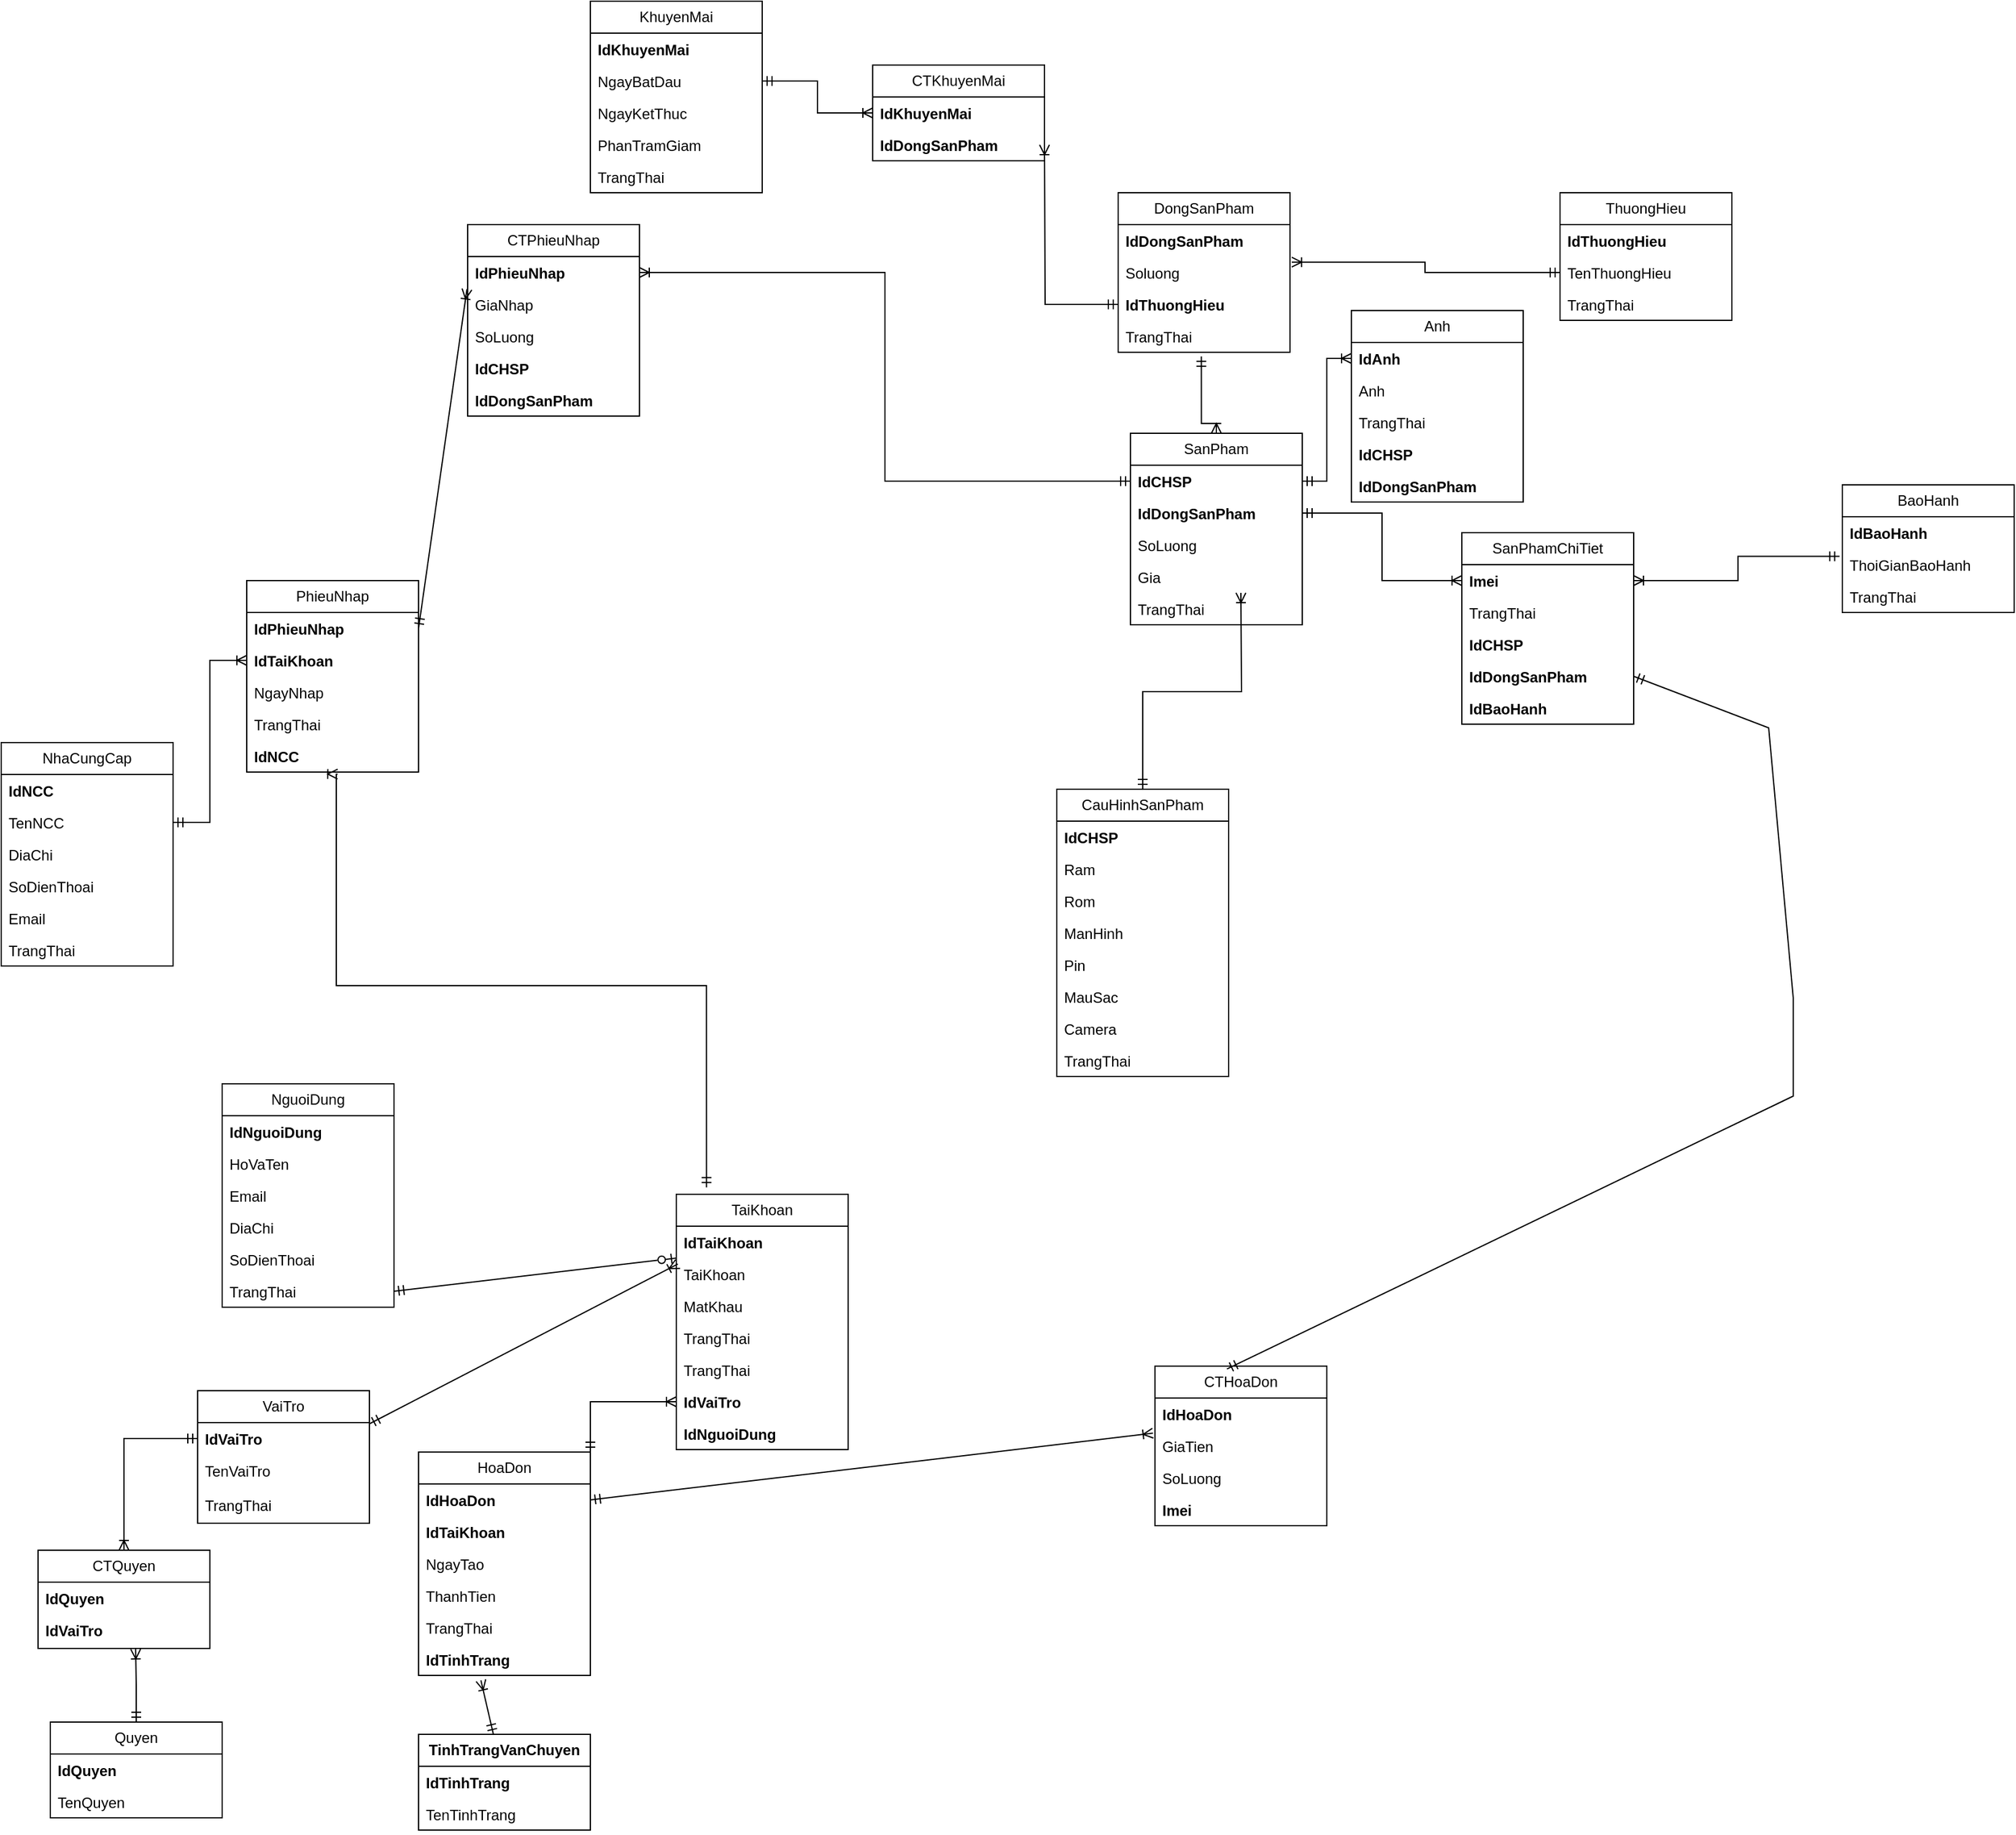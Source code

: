 <mxfile version="26.2.9">
  <diagram name="Trang-1" id="ev6L7dhJCI6zJjcUAdMP">
    <mxGraphModel dx="1871" dy="1731" grid="1" gridSize="10" guides="1" tooltips="1" connect="1" arrows="1" fold="1" page="1" pageScale="1" pageWidth="827" pageHeight="1169" math="0" shadow="0">
      <root>
        <mxCell id="0" />
        <mxCell id="1" parent="0" />
        <mxCell id="3cj486jEz-DAqz2aG2Fp-1" value="TaiKhoan" style="swimlane;fontStyle=0;childLayout=stackLayout;horizontal=1;startSize=26;fillColor=none;horizontalStack=0;resizeParent=1;resizeParentMax=0;resizeLast=0;collapsible=1;marginBottom=0;whiteSpace=wrap;html=1;" parent="1" vertex="1">
          <mxGeometry x="260" y="390" width="140" height="208" as="geometry" />
        </mxCell>
        <mxCell id="3cj486jEz-DAqz2aG2Fp-2" value="IdTaiKhoan" style="text;strokeColor=none;fillColor=none;align=left;verticalAlign=top;spacingLeft=4;spacingRight=4;overflow=hidden;rotatable=0;points=[[0,0.5],[1,0.5]];portConstraint=eastwest;whiteSpace=wrap;html=1;fontStyle=1" parent="3cj486jEz-DAqz2aG2Fp-1" vertex="1">
          <mxGeometry y="26" width="140" height="26" as="geometry" />
        </mxCell>
        <mxCell id="3cj486jEz-DAqz2aG2Fp-3" value="TaiKhoan" style="text;strokeColor=none;fillColor=none;align=left;verticalAlign=top;spacingLeft=4;spacingRight=4;overflow=hidden;rotatable=0;points=[[0,0.5],[1,0.5]];portConstraint=eastwest;whiteSpace=wrap;html=1;" parent="3cj486jEz-DAqz2aG2Fp-1" vertex="1">
          <mxGeometry y="52" width="140" height="26" as="geometry" />
        </mxCell>
        <mxCell id="3cj486jEz-DAqz2aG2Fp-4" value="MatKhau" style="text;strokeColor=none;fillColor=none;align=left;verticalAlign=top;spacingLeft=4;spacingRight=4;overflow=hidden;rotatable=0;points=[[0,0.5],[1,0.5]];portConstraint=eastwest;whiteSpace=wrap;html=1;" parent="3cj486jEz-DAqz2aG2Fp-1" vertex="1">
          <mxGeometry y="78" width="140" height="26" as="geometry" />
        </mxCell>
        <mxCell id="TPOem5i9lqnUxEBlaT6O-18" value="TrangThai" style="text;strokeColor=none;fillColor=none;align=left;verticalAlign=top;spacingLeft=4;spacingRight=4;overflow=hidden;rotatable=0;points=[[0,0.5],[1,0.5]];portConstraint=eastwest;whiteSpace=wrap;html=1;" parent="3cj486jEz-DAqz2aG2Fp-1" vertex="1">
          <mxGeometry y="104" width="140" height="26" as="geometry" />
        </mxCell>
        <mxCell id="H-VtSwU8jcq9I4WuySPO-3" value="TrangThai" style="text;strokeColor=none;fillColor=none;align=left;verticalAlign=top;spacingLeft=4;spacingRight=4;overflow=hidden;rotatable=0;points=[[0,0.5],[1,0.5]];portConstraint=eastwest;whiteSpace=wrap;html=1;" parent="3cj486jEz-DAqz2aG2Fp-1" vertex="1">
          <mxGeometry y="130" width="140" height="26" as="geometry" />
        </mxCell>
        <mxCell id="3cj486jEz-DAqz2aG2Fp-5" value="&lt;b&gt;IdVaiTro&lt;/b&gt;" style="text;strokeColor=none;fillColor=none;align=left;verticalAlign=top;spacingLeft=4;spacingRight=4;overflow=hidden;rotatable=0;points=[[0,0.5],[1,0.5]];portConstraint=eastwest;whiteSpace=wrap;html=1;" parent="3cj486jEz-DAqz2aG2Fp-1" vertex="1">
          <mxGeometry y="156" width="140" height="26" as="geometry" />
        </mxCell>
        <mxCell id="H-VtSwU8jcq9I4WuySPO-4" value="&lt;b&gt;IdNguoiDung&lt;/b&gt;" style="text;strokeColor=none;fillColor=none;align=left;verticalAlign=top;spacingLeft=4;spacingRight=4;overflow=hidden;rotatable=0;points=[[0,0.5],[1,0.5]];portConstraint=eastwest;whiteSpace=wrap;html=1;" parent="3cj486jEz-DAqz2aG2Fp-1" vertex="1">
          <mxGeometry y="182" width="140" height="26" as="geometry" />
        </mxCell>
        <mxCell id="3cj486jEz-DAqz2aG2Fp-6" style="rounded=0;orthogonalLoop=1;jettySize=auto;html=1;endArrow=ERzeroToOne;startFill=0;startArrow=ERmandOne;endFill=0;exitX=1;exitY=0.5;exitDx=0;exitDy=0;entryX=0;entryY=0.25;entryDx=0;entryDy=0;" parent="1" source="3cj486jEz-DAqz2aG2Fp-61" target="3cj486jEz-DAqz2aG2Fp-1" edge="1">
          <mxGeometry relative="1" as="geometry">
            <mxPoint x="110" y="309" as="sourcePoint" />
            <mxPoint x="240" y="223" as="targetPoint" />
          </mxGeometry>
        </mxCell>
        <mxCell id="3cj486jEz-DAqz2aG2Fp-7" style="rounded=0;orthogonalLoop=1;jettySize=auto;html=1;exitX=1;exitY=0.5;exitDx=0;exitDy=0;endArrow=ERoneToMany;endFill=0;startArrow=ERmandOne;startFill=0;entryX=-0.012;entryY=0.103;entryDx=0;entryDy=0;entryPerimeter=0;" parent="1" source="3cj486jEz-DAqz2aG2Fp-26" edge="1">
          <mxGeometry relative="1" as="geometry">
            <mxPoint x="410" y="504" as="sourcePoint" />
            <mxPoint x="648.32" y="584.678" as="targetPoint" />
          </mxGeometry>
        </mxCell>
        <mxCell id="3cj486jEz-DAqz2aG2Fp-8" value="CauHinhSanPham" style="swimlane;fontStyle=0;childLayout=stackLayout;horizontal=1;startSize=26;fillColor=none;horizontalStack=0;resizeParent=1;resizeParentMax=0;resizeLast=0;collapsible=1;marginBottom=0;whiteSpace=wrap;html=1;" parent="1" vertex="1">
          <mxGeometry x="570" y="60" width="140" height="234" as="geometry" />
        </mxCell>
        <mxCell id="3cj486jEz-DAqz2aG2Fp-9" value="IdCHSP" style="text;strokeColor=none;fillColor=none;align=left;verticalAlign=top;spacingLeft=4;spacingRight=4;overflow=hidden;rotatable=0;points=[[0,0.5],[1,0.5]];portConstraint=eastwest;whiteSpace=wrap;html=1;fontStyle=1" parent="3cj486jEz-DAqz2aG2Fp-8" vertex="1">
          <mxGeometry y="26" width="140" height="26" as="geometry" />
        </mxCell>
        <mxCell id="3cj486jEz-DAqz2aG2Fp-11" value="Ram" style="text;strokeColor=none;fillColor=none;align=left;verticalAlign=top;spacingLeft=4;spacingRight=4;overflow=hidden;rotatable=0;points=[[0,0.5],[1,0.5]];portConstraint=eastwest;whiteSpace=wrap;html=1;fontStyle=0" parent="3cj486jEz-DAqz2aG2Fp-8" vertex="1">
          <mxGeometry y="52" width="140" height="26" as="geometry" />
        </mxCell>
        <mxCell id="3cj486jEz-DAqz2aG2Fp-12" value="Rom" style="text;strokeColor=none;fillColor=none;align=left;verticalAlign=top;spacingLeft=4;spacingRight=4;overflow=hidden;rotatable=0;points=[[0,0.5],[1,0.5]];portConstraint=eastwest;whiteSpace=wrap;html=1;fontStyle=0" parent="3cj486jEz-DAqz2aG2Fp-8" vertex="1">
          <mxGeometry y="78" width="140" height="26" as="geometry" />
        </mxCell>
        <mxCell id="3cj486jEz-DAqz2aG2Fp-13" value="ManHinh" style="text;strokeColor=none;fillColor=none;align=left;verticalAlign=top;spacingLeft=4;spacingRight=4;overflow=hidden;rotatable=0;points=[[0,0.5],[1,0.5]];portConstraint=eastwest;whiteSpace=wrap;html=1;fontStyle=0" parent="3cj486jEz-DAqz2aG2Fp-8" vertex="1">
          <mxGeometry y="104" width="140" height="26" as="geometry" />
        </mxCell>
        <mxCell id="3cj486jEz-DAqz2aG2Fp-14" value="Pin" style="text;strokeColor=none;fillColor=none;align=left;verticalAlign=top;spacingLeft=4;spacingRight=4;overflow=hidden;rotatable=0;points=[[0,0.5],[1,0.5]];portConstraint=eastwest;whiteSpace=wrap;html=1;fontStyle=0" parent="3cj486jEz-DAqz2aG2Fp-8" vertex="1">
          <mxGeometry y="130" width="140" height="26" as="geometry" />
        </mxCell>
        <mxCell id="TPOem5i9lqnUxEBlaT6O-29" value="MauSac" style="text;strokeColor=none;fillColor=none;align=left;verticalAlign=top;spacingLeft=4;spacingRight=4;overflow=hidden;rotatable=0;points=[[0,0.5],[1,0.5]];portConstraint=eastwest;whiteSpace=wrap;html=1;fontStyle=0" parent="3cj486jEz-DAqz2aG2Fp-8" vertex="1">
          <mxGeometry y="156" width="140" height="26" as="geometry" />
        </mxCell>
        <mxCell id="3cj486jEz-DAqz2aG2Fp-15" value="Camera" style="text;strokeColor=none;fillColor=none;align=left;verticalAlign=top;spacingLeft=4;spacingRight=4;overflow=hidden;rotatable=0;points=[[0,0.5],[1,0.5]];portConstraint=eastwest;whiteSpace=wrap;html=1;fontStyle=0" parent="3cj486jEz-DAqz2aG2Fp-8" vertex="1">
          <mxGeometry y="182" width="140" height="26" as="geometry" />
        </mxCell>
        <mxCell id="TPOem5i9lqnUxEBlaT6O-1" value="TrangThai" style="text;strokeColor=none;fillColor=none;align=left;verticalAlign=top;spacingLeft=4;spacingRight=4;overflow=hidden;rotatable=0;points=[[0,0.5],[1,0.5]];portConstraint=eastwest;whiteSpace=wrap;html=1;fontStyle=0" parent="3cj486jEz-DAqz2aG2Fp-8" vertex="1">
          <mxGeometry y="208" width="140" height="26" as="geometry" />
        </mxCell>
        <mxCell id="3cj486jEz-DAqz2aG2Fp-23" style="rounded=0;orthogonalLoop=1;jettySize=auto;html=1;entryX=0.419;entryY=0.018;entryDx=0;entryDy=0;endArrow=ERmandOne;endFill=0;startArrow=ERmandOne;startFill=0;entryPerimeter=0;exitX=1;exitY=0.5;exitDx=0;exitDy=0;" parent="1" source="TPOem5i9lqnUxEBlaT6O-60" target="3cj486jEz-DAqz2aG2Fp-31" edge="1">
          <mxGeometry relative="1" as="geometry">
            <mxPoint x="709" y="270" as="sourcePoint" />
            <mxPoint x="516.58" y="478.78" as="targetPoint" />
            <Array as="points">
              <mxPoint x="1150" y="10" />
              <mxPoint x="1170" y="230" />
              <mxPoint x="1170" y="310" />
            </Array>
          </mxGeometry>
        </mxCell>
        <mxCell id="3cj486jEz-DAqz2aG2Fp-24" style="edgeStyle=orthogonalEdgeStyle;rounded=0;orthogonalLoop=1;jettySize=auto;html=1;exitX=1;exitY=0;exitDx=0;exitDy=0;entryX=0;entryY=0.5;entryDx=0;entryDy=0;startArrow=ERmandOne;startFill=0;endArrow=ERoneToMany;endFill=0;" parent="1" source="3cj486jEz-DAqz2aG2Fp-25" target="3cj486jEz-DAqz2aG2Fp-5" edge="1">
          <mxGeometry relative="1" as="geometry" />
        </mxCell>
        <mxCell id="3cj486jEz-DAqz2aG2Fp-25" value="HoaDon" style="swimlane;fontStyle=0;childLayout=stackLayout;horizontal=1;startSize=26;fillColor=none;horizontalStack=0;resizeParent=1;resizeParentMax=0;resizeLast=0;collapsible=1;marginBottom=0;whiteSpace=wrap;html=1;" parent="1" vertex="1">
          <mxGeometry x="50" y="600" width="140" height="182" as="geometry" />
        </mxCell>
        <mxCell id="3cj486jEz-DAqz2aG2Fp-26" value="IdHoaDon" style="text;strokeColor=none;fillColor=none;align=left;verticalAlign=top;spacingLeft=4;spacingRight=4;overflow=hidden;rotatable=0;points=[[0,0.5],[1,0.5]];portConstraint=eastwest;whiteSpace=wrap;html=1;fontStyle=1" parent="3cj486jEz-DAqz2aG2Fp-25" vertex="1">
          <mxGeometry y="26" width="140" height="26" as="geometry" />
        </mxCell>
        <mxCell id="3cj486jEz-DAqz2aG2Fp-27" value="IdTaiKhoan" style="text;strokeColor=none;fillColor=none;align=left;verticalAlign=top;spacingLeft=4;spacingRight=4;overflow=hidden;rotatable=0;points=[[0,0.5],[1,0.5]];portConstraint=eastwest;whiteSpace=wrap;html=1;fontStyle=1" parent="3cj486jEz-DAqz2aG2Fp-25" vertex="1">
          <mxGeometry y="52" width="140" height="26" as="geometry" />
        </mxCell>
        <mxCell id="3cj486jEz-DAqz2aG2Fp-28" value="NgayTao" style="text;strokeColor=none;fillColor=none;align=left;verticalAlign=top;spacingLeft=4;spacingRight=4;overflow=hidden;rotatable=0;points=[[0,0.5],[1,0.5]];portConstraint=eastwest;whiteSpace=wrap;html=1;fontStyle=0" parent="3cj486jEz-DAqz2aG2Fp-25" vertex="1">
          <mxGeometry y="78" width="140" height="26" as="geometry" />
        </mxCell>
        <mxCell id="3cj486jEz-DAqz2aG2Fp-29" value="ThanhTien" style="text;strokeColor=none;fillColor=none;align=left;verticalAlign=top;spacingLeft=4;spacingRight=4;overflow=hidden;rotatable=0;points=[[0,0.5],[1,0.5]];portConstraint=eastwest;whiteSpace=wrap;html=1;fontStyle=0" parent="3cj486jEz-DAqz2aG2Fp-25" vertex="1">
          <mxGeometry y="104" width="140" height="26" as="geometry" />
        </mxCell>
        <mxCell id="TPOem5i9lqnUxEBlaT6O-17" value="TrangThai" style="text;strokeColor=none;fillColor=none;align=left;verticalAlign=top;spacingLeft=4;spacingRight=4;overflow=hidden;rotatable=0;points=[[0,0.5],[1,0.5]];portConstraint=eastwest;whiteSpace=wrap;html=1;fontStyle=0" parent="3cj486jEz-DAqz2aG2Fp-25" vertex="1">
          <mxGeometry y="130" width="140" height="26" as="geometry" />
        </mxCell>
        <mxCell id="3cj486jEz-DAqz2aG2Fp-30" value="IdTinhTrang" style="text;strokeColor=none;fillColor=none;align=left;verticalAlign=top;spacingLeft=4;spacingRight=4;overflow=hidden;rotatable=0;points=[[0,0.5],[1,0.5]];portConstraint=eastwest;whiteSpace=wrap;html=1;fontStyle=1" parent="3cj486jEz-DAqz2aG2Fp-25" vertex="1">
          <mxGeometry y="156" width="140" height="26" as="geometry" />
        </mxCell>
        <mxCell id="3cj486jEz-DAqz2aG2Fp-31" value="CTHoaDon" style="swimlane;fontStyle=0;childLayout=stackLayout;horizontal=1;startSize=26;fillColor=none;horizontalStack=0;resizeParent=1;resizeParentMax=0;resizeLast=0;collapsible=1;marginBottom=0;whiteSpace=wrap;html=1;" parent="1" vertex="1">
          <mxGeometry x="650" y="530" width="140" height="130" as="geometry" />
        </mxCell>
        <mxCell id="3cj486jEz-DAqz2aG2Fp-32" value="IdHoaDon" style="text;strokeColor=none;fillColor=none;align=left;verticalAlign=top;spacingLeft=4;spacingRight=4;overflow=hidden;rotatable=0;points=[[0,0.5],[1,0.5]];portConstraint=eastwest;whiteSpace=wrap;html=1;fontStyle=1" parent="3cj486jEz-DAqz2aG2Fp-31" vertex="1">
          <mxGeometry y="26" width="140" height="26" as="geometry" />
        </mxCell>
        <mxCell id="3cj486jEz-DAqz2aG2Fp-33" value="GiaTien" style="text;strokeColor=none;fillColor=none;align=left;verticalAlign=top;spacingLeft=4;spacingRight=4;overflow=hidden;rotatable=0;points=[[0,0.5],[1,0.5]];portConstraint=eastwest;whiteSpace=wrap;html=1;fontStyle=0" parent="3cj486jEz-DAqz2aG2Fp-31" vertex="1">
          <mxGeometry y="52" width="140" height="26" as="geometry" />
        </mxCell>
        <mxCell id="TPOem5i9lqnUxEBlaT6O-63" value="SoLuong" style="text;strokeColor=none;fillColor=none;align=left;verticalAlign=top;spacingLeft=4;spacingRight=4;overflow=hidden;rotatable=0;points=[[0,0.5],[1,0.5]];portConstraint=eastwest;whiteSpace=wrap;html=1;fontStyle=0" parent="3cj486jEz-DAqz2aG2Fp-31" vertex="1">
          <mxGeometry y="78" width="140" height="26" as="geometry" />
        </mxCell>
        <mxCell id="3cj486jEz-DAqz2aG2Fp-35" value="Imei" style="text;strokeColor=none;fillColor=none;align=left;verticalAlign=top;spacingLeft=4;spacingRight=4;overflow=hidden;rotatable=0;points=[[0,0.5],[1,0.5]];portConstraint=eastwest;whiteSpace=wrap;html=1;fontStyle=1" parent="3cj486jEz-DAqz2aG2Fp-31" vertex="1">
          <mxGeometry y="104" width="140" height="26" as="geometry" />
        </mxCell>
        <mxCell id="3cj486jEz-DAqz2aG2Fp-41" value="KhuyenMai" style="swimlane;fontStyle=0;childLayout=stackLayout;horizontal=1;startSize=26;fillColor=none;horizontalStack=0;resizeParent=1;resizeParentMax=0;resizeLast=0;collapsible=1;marginBottom=0;whiteSpace=wrap;html=1;" parent="1" vertex="1">
          <mxGeometry x="190" y="-582" width="140" height="156" as="geometry" />
        </mxCell>
        <mxCell id="3cj486jEz-DAqz2aG2Fp-42" value="IdKhuyenMai" style="text;strokeColor=none;fillColor=none;align=left;verticalAlign=top;spacingLeft=4;spacingRight=4;overflow=hidden;rotatable=0;points=[[0,0.5],[1,0.5]];portConstraint=eastwest;whiteSpace=wrap;html=1;fontStyle=1" parent="3cj486jEz-DAqz2aG2Fp-41" vertex="1">
          <mxGeometry y="26" width="140" height="26" as="geometry" />
        </mxCell>
        <mxCell id="3cj486jEz-DAqz2aG2Fp-43" value="NgayBatDau" style="text;strokeColor=none;fillColor=none;align=left;verticalAlign=top;spacingLeft=4;spacingRight=4;overflow=hidden;rotatable=0;points=[[0,0.5],[1,0.5]];portConstraint=eastwest;whiteSpace=wrap;html=1;fontStyle=0" parent="3cj486jEz-DAqz2aG2Fp-41" vertex="1">
          <mxGeometry y="52" width="140" height="26" as="geometry" />
        </mxCell>
        <mxCell id="3cj486jEz-DAqz2aG2Fp-44" value="NgayKetThuc" style="text;strokeColor=none;fillColor=none;align=left;verticalAlign=top;spacingLeft=4;spacingRight=4;overflow=hidden;rotatable=0;points=[[0,0.5],[1,0.5]];portConstraint=eastwest;whiteSpace=wrap;html=1;fontStyle=0" parent="3cj486jEz-DAqz2aG2Fp-41" vertex="1">
          <mxGeometry y="78" width="140" height="26" as="geometry" />
        </mxCell>
        <mxCell id="3cj486jEz-DAqz2aG2Fp-45" value="PhanTramGiam" style="text;strokeColor=none;fillColor=none;align=left;verticalAlign=top;spacingLeft=4;spacingRight=4;overflow=hidden;rotatable=0;points=[[0,0.5],[1,0.5]];portConstraint=eastwest;whiteSpace=wrap;html=1;fontStyle=0" parent="3cj486jEz-DAqz2aG2Fp-41" vertex="1">
          <mxGeometry y="104" width="140" height="26" as="geometry" />
        </mxCell>
        <mxCell id="TPOem5i9lqnUxEBlaT6O-12" value="TrangThai" style="text;strokeColor=none;fillColor=none;align=left;verticalAlign=top;spacingLeft=4;spacingRight=4;overflow=hidden;rotatable=0;points=[[0,0.5],[1,0.5]];portConstraint=eastwest;whiteSpace=wrap;html=1;fontStyle=0" parent="3cj486jEz-DAqz2aG2Fp-41" vertex="1">
          <mxGeometry y="130" width="140" height="26" as="geometry" />
        </mxCell>
        <mxCell id="3cj486jEz-DAqz2aG2Fp-47" value="NhaCungCap" style="swimlane;fontStyle=0;childLayout=stackLayout;horizontal=1;startSize=26;fillColor=none;horizontalStack=0;resizeParent=1;resizeParentMax=0;resizeLast=0;collapsible=1;marginBottom=0;whiteSpace=wrap;html=1;" parent="1" vertex="1">
          <mxGeometry x="-290" y="22" width="140" height="182" as="geometry" />
        </mxCell>
        <mxCell id="3cj486jEz-DAqz2aG2Fp-48" value="IdNCC" style="text;strokeColor=none;fillColor=none;align=left;verticalAlign=top;spacingLeft=4;spacingRight=4;overflow=hidden;rotatable=0;points=[[0,0.5],[1,0.5]];portConstraint=eastwest;whiteSpace=wrap;html=1;fontStyle=1" parent="3cj486jEz-DAqz2aG2Fp-47" vertex="1">
          <mxGeometry y="26" width="140" height="26" as="geometry" />
        </mxCell>
        <mxCell id="3cj486jEz-DAqz2aG2Fp-49" value="TenNCC" style="text;strokeColor=none;fillColor=none;align=left;verticalAlign=top;spacingLeft=4;spacingRight=4;overflow=hidden;rotatable=0;points=[[0,0.5],[1,0.5]];portConstraint=eastwest;whiteSpace=wrap;html=1;fontStyle=0" parent="3cj486jEz-DAqz2aG2Fp-47" vertex="1">
          <mxGeometry y="52" width="140" height="26" as="geometry" />
        </mxCell>
        <mxCell id="3cj486jEz-DAqz2aG2Fp-50" value="DiaChi" style="text;strokeColor=none;fillColor=none;align=left;verticalAlign=top;spacingLeft=4;spacingRight=4;overflow=hidden;rotatable=0;points=[[0,0.5],[1,0.5]];portConstraint=eastwest;whiteSpace=wrap;html=1;fontStyle=0" parent="3cj486jEz-DAqz2aG2Fp-47" vertex="1">
          <mxGeometry y="78" width="140" height="26" as="geometry" />
        </mxCell>
        <mxCell id="3cj486jEz-DAqz2aG2Fp-51" value="SoDienThoai" style="text;strokeColor=none;fillColor=none;align=left;verticalAlign=top;spacingLeft=4;spacingRight=4;overflow=hidden;rotatable=0;points=[[0,0.5],[1,0.5]];portConstraint=eastwest;whiteSpace=wrap;html=1;fontStyle=0" parent="3cj486jEz-DAqz2aG2Fp-47" vertex="1">
          <mxGeometry y="104" width="140" height="26" as="geometry" />
        </mxCell>
        <mxCell id="3cj486jEz-DAqz2aG2Fp-52" value="Email" style="text;strokeColor=none;fillColor=none;align=left;verticalAlign=top;spacingLeft=4;spacingRight=4;overflow=hidden;rotatable=0;points=[[0,0.5],[1,0.5]];portConstraint=eastwest;whiteSpace=wrap;html=1;fontStyle=0" parent="3cj486jEz-DAqz2aG2Fp-47" vertex="1">
          <mxGeometry y="130" width="140" height="26" as="geometry" />
        </mxCell>
        <mxCell id="TPOem5i9lqnUxEBlaT6O-14" value="TrangThai" style="text;strokeColor=none;fillColor=none;align=left;verticalAlign=top;spacingLeft=4;spacingRight=4;overflow=hidden;rotatable=0;points=[[0,0.5],[1,0.5]];portConstraint=eastwest;whiteSpace=wrap;html=1;fontStyle=0" parent="3cj486jEz-DAqz2aG2Fp-47" vertex="1">
          <mxGeometry y="156" width="140" height="26" as="geometry" />
        </mxCell>
        <mxCell id="3cj486jEz-DAqz2aG2Fp-56" value="NguoiDung" style="swimlane;fontStyle=0;childLayout=stackLayout;horizontal=1;startSize=26;fillColor=none;horizontalStack=0;resizeParent=1;resizeParentMax=0;resizeLast=0;collapsible=1;marginBottom=0;whiteSpace=wrap;html=1;" parent="1" vertex="1">
          <mxGeometry x="-110" y="300" width="140" height="182" as="geometry" />
        </mxCell>
        <mxCell id="3cj486jEz-DAqz2aG2Fp-57" value="IdNguoiDung" style="text;strokeColor=none;fillColor=none;align=left;verticalAlign=top;spacingLeft=4;spacingRight=4;overflow=hidden;rotatable=0;points=[[0,0.5],[1,0.5]];portConstraint=eastwest;whiteSpace=wrap;html=1;fontStyle=1" parent="3cj486jEz-DAqz2aG2Fp-56" vertex="1">
          <mxGeometry y="26" width="140" height="26" as="geometry" />
        </mxCell>
        <mxCell id="3cj486jEz-DAqz2aG2Fp-58" value="HoVaTen" style="text;strokeColor=none;fillColor=none;align=left;verticalAlign=top;spacingLeft=4;spacingRight=4;overflow=hidden;rotatable=0;points=[[0,0.5],[1,0.5]];portConstraint=eastwest;whiteSpace=wrap;html=1;fontStyle=0" parent="3cj486jEz-DAqz2aG2Fp-56" vertex="1">
          <mxGeometry y="52" width="140" height="26" as="geometry" />
        </mxCell>
        <mxCell id="3cj486jEz-DAqz2aG2Fp-59" value="Email" style="text;strokeColor=none;fillColor=none;align=left;verticalAlign=top;spacingLeft=4;spacingRight=4;overflow=hidden;rotatable=0;points=[[0,0.5],[1,0.5]];portConstraint=eastwest;whiteSpace=wrap;html=1;fontStyle=0" parent="3cj486jEz-DAqz2aG2Fp-56" vertex="1">
          <mxGeometry y="78" width="140" height="26" as="geometry" />
        </mxCell>
        <mxCell id="3cj486jEz-DAqz2aG2Fp-60" value="DiaChi" style="text;strokeColor=none;fillColor=none;align=left;verticalAlign=top;spacingLeft=4;spacingRight=4;overflow=hidden;rotatable=0;points=[[0,0.5],[1,0.5]];portConstraint=eastwest;whiteSpace=wrap;html=1;fontStyle=0" parent="3cj486jEz-DAqz2aG2Fp-56" vertex="1">
          <mxGeometry y="104" width="140" height="26" as="geometry" />
        </mxCell>
        <mxCell id="TPOem5i9lqnUxEBlaT6O-15" value="SoDienThoai" style="text;strokeColor=none;fillColor=none;align=left;verticalAlign=top;spacingLeft=4;spacingRight=4;overflow=hidden;rotatable=0;points=[[0,0.5],[1,0.5]];portConstraint=eastwest;whiteSpace=wrap;html=1;fontStyle=0" parent="3cj486jEz-DAqz2aG2Fp-56" vertex="1">
          <mxGeometry y="130" width="140" height="26" as="geometry" />
        </mxCell>
        <mxCell id="3cj486jEz-DAqz2aG2Fp-61" value="TrangThai" style="text;strokeColor=none;fillColor=none;align=left;verticalAlign=top;spacingLeft=4;spacingRight=4;overflow=hidden;rotatable=0;points=[[0,0.5],[1,0.5]];portConstraint=eastwest;whiteSpace=wrap;html=1;fontStyle=0" parent="3cj486jEz-DAqz2aG2Fp-56" vertex="1">
          <mxGeometry y="156" width="140" height="26" as="geometry" />
        </mxCell>
        <mxCell id="3cj486jEz-DAqz2aG2Fp-66" style="rounded=0;orthogonalLoop=1;jettySize=auto;html=1;exitX=1;exitY=0.25;exitDx=0;exitDy=0;endArrow=ERoneToMany;endFill=0;startArrow=ERmandOne;startFill=0;entryX=-0.004;entryY=1.023;entryDx=0;entryDy=0;entryPerimeter=0;" parent="1" source="3cj486jEz-DAqz2aG2Fp-67" target="3cj486jEz-DAqz2aG2Fp-73" edge="1">
          <mxGeometry relative="1" as="geometry" />
        </mxCell>
        <mxCell id="3cj486jEz-DAqz2aG2Fp-67" value="PhieuNhap" style="swimlane;fontStyle=0;childLayout=stackLayout;horizontal=1;startSize=26;fillColor=none;horizontalStack=0;resizeParent=1;resizeParentMax=0;resizeLast=0;collapsible=1;marginBottom=0;whiteSpace=wrap;html=1;" parent="1" vertex="1">
          <mxGeometry x="-90" y="-110" width="140" height="156" as="geometry" />
        </mxCell>
        <mxCell id="3cj486jEz-DAqz2aG2Fp-68" value="IdPhieuNhap" style="text;strokeColor=none;fillColor=none;align=left;verticalAlign=top;spacingLeft=4;spacingRight=4;overflow=hidden;rotatable=0;points=[[0,0.5],[1,0.5]];portConstraint=eastwest;whiteSpace=wrap;html=1;fontStyle=1" parent="3cj486jEz-DAqz2aG2Fp-67" vertex="1">
          <mxGeometry y="26" width="140" height="26" as="geometry" />
        </mxCell>
        <mxCell id="3cj486jEz-DAqz2aG2Fp-69" value="IdTaiKhoan" style="text;strokeColor=none;fillColor=none;align=left;verticalAlign=top;spacingLeft=4;spacingRight=4;overflow=hidden;rotatable=0;points=[[0,0.5],[1,0.5]];portConstraint=eastwest;whiteSpace=wrap;html=1;fontStyle=1" parent="3cj486jEz-DAqz2aG2Fp-67" vertex="1">
          <mxGeometry y="52" width="140" height="26" as="geometry" />
        </mxCell>
        <mxCell id="3cj486jEz-DAqz2aG2Fp-70" value="NgayNhap" style="text;strokeColor=none;fillColor=none;align=left;verticalAlign=top;spacingLeft=4;spacingRight=4;overflow=hidden;rotatable=0;points=[[0,0.5],[1,0.5]];portConstraint=eastwest;whiteSpace=wrap;html=1;fontStyle=0" parent="3cj486jEz-DAqz2aG2Fp-67" vertex="1">
          <mxGeometry y="78" width="140" height="26" as="geometry" />
        </mxCell>
        <mxCell id="TPOem5i9lqnUxEBlaT6O-13" value="TrangThai" style="text;strokeColor=none;fillColor=none;align=left;verticalAlign=top;spacingLeft=4;spacingRight=4;overflow=hidden;rotatable=0;points=[[0,0.5],[1,0.5]];portConstraint=eastwest;whiteSpace=wrap;html=1;fontStyle=0" parent="3cj486jEz-DAqz2aG2Fp-67" vertex="1">
          <mxGeometry y="104" width="140" height="26" as="geometry" />
        </mxCell>
        <mxCell id="dfZUivNERs2k_TiBMYuA-27" value="IdNCC" style="text;strokeColor=none;fillColor=none;align=left;verticalAlign=top;spacingLeft=4;spacingRight=4;overflow=hidden;rotatable=0;points=[[0,0.5],[1,0.5]];portConstraint=eastwest;whiteSpace=wrap;html=1;fontStyle=1" parent="3cj486jEz-DAqz2aG2Fp-67" vertex="1">
          <mxGeometry y="130" width="140" height="26" as="geometry" />
        </mxCell>
        <mxCell id="3cj486jEz-DAqz2aG2Fp-71" style="edgeStyle=orthogonalEdgeStyle;rounded=0;orthogonalLoop=1;jettySize=auto;html=1;exitX=0.176;exitY=-0.027;exitDx=0;exitDy=0;endArrow=ERoneToMany;endFill=0;startArrow=ERmandOne;startFill=0;entryX=0.529;entryY=1.066;entryDx=0;entryDy=0;entryPerimeter=0;exitPerimeter=0;" parent="1" source="3cj486jEz-DAqz2aG2Fp-1" target="dfZUivNERs2k_TiBMYuA-27" edge="1">
          <mxGeometry relative="1" as="geometry">
            <mxPoint x="230.0" y="210" as="sourcePoint" />
            <mxPoint x="-89" y="110" as="targetPoint" />
            <Array as="points">
              <mxPoint x="275" y="220" />
              <mxPoint x="-17" y="220" />
              <mxPoint x="-17" y="78" />
            </Array>
          </mxGeometry>
        </mxCell>
        <mxCell id="3cj486jEz-DAqz2aG2Fp-72" value="CTPhieuNhap" style="swimlane;fontStyle=0;childLayout=stackLayout;horizontal=1;startSize=26;fillColor=none;horizontalStack=0;resizeParent=1;resizeParentMax=0;resizeLast=0;collapsible=1;marginBottom=0;whiteSpace=wrap;html=1;" parent="1" vertex="1">
          <mxGeometry x="90" y="-400" width="140" height="156" as="geometry" />
        </mxCell>
        <mxCell id="3cj486jEz-DAqz2aG2Fp-73" value="IdPhieuNhap" style="text;strokeColor=none;fillColor=none;align=left;verticalAlign=top;spacingLeft=4;spacingRight=4;overflow=hidden;rotatable=0;points=[[0,0.5],[1,0.5]];portConstraint=eastwest;whiteSpace=wrap;html=1;fontStyle=1" parent="3cj486jEz-DAqz2aG2Fp-72" vertex="1">
          <mxGeometry y="26" width="140" height="26" as="geometry" />
        </mxCell>
        <mxCell id="3cj486jEz-DAqz2aG2Fp-74" value="GiaNhap" style="text;strokeColor=none;fillColor=none;align=left;verticalAlign=top;spacingLeft=4;spacingRight=4;overflow=hidden;rotatable=0;points=[[0,0.5],[1,0.5]];portConstraint=eastwest;whiteSpace=wrap;html=1;fontStyle=0" parent="3cj486jEz-DAqz2aG2Fp-72" vertex="1">
          <mxGeometry y="52" width="140" height="26" as="geometry" />
        </mxCell>
        <mxCell id="3cj486jEz-DAqz2aG2Fp-75" value="SoLuong" style="text;strokeColor=none;fillColor=none;align=left;verticalAlign=top;spacingLeft=4;spacingRight=4;overflow=hidden;rotatable=0;points=[[0,0.5],[1,0.5]];portConstraint=eastwest;whiteSpace=wrap;html=1;fontStyle=0" parent="3cj486jEz-DAqz2aG2Fp-72" vertex="1">
          <mxGeometry y="78" width="140" height="26" as="geometry" />
        </mxCell>
        <mxCell id="3cj486jEz-DAqz2aG2Fp-76" value="IdCHSP" style="text;strokeColor=none;fillColor=none;align=left;verticalAlign=top;spacingLeft=4;spacingRight=4;overflow=hidden;rotatable=0;points=[[0,0.5],[1,0.5]];portConstraint=eastwest;whiteSpace=wrap;html=1;fontStyle=1" parent="3cj486jEz-DAqz2aG2Fp-72" vertex="1">
          <mxGeometry y="104" width="140" height="26" as="geometry" />
        </mxCell>
        <mxCell id="TPOem5i9lqnUxEBlaT6O-45" value="IdDongSanPham" style="text;strokeColor=none;fillColor=none;align=left;verticalAlign=top;spacingLeft=4;spacingRight=4;overflow=hidden;rotatable=0;points=[[0,0.5],[1,0.5]];portConstraint=eastwest;whiteSpace=wrap;html=1;fontStyle=1" parent="3cj486jEz-DAqz2aG2Fp-72" vertex="1">
          <mxGeometry y="130" width="140" height="26" as="geometry" />
        </mxCell>
        <mxCell id="3cj486jEz-DAqz2aG2Fp-78" value="BaoHanh" style="swimlane;fontStyle=0;childLayout=stackLayout;horizontal=1;startSize=26;fillColor=none;horizontalStack=0;resizeParent=1;resizeParentMax=0;resizeLast=0;collapsible=1;marginBottom=0;whiteSpace=wrap;html=1;" parent="1" vertex="1">
          <mxGeometry x="1210" y="-188" width="140" height="104" as="geometry" />
        </mxCell>
        <mxCell id="3cj486jEz-DAqz2aG2Fp-79" value="IdBaoHanh" style="text;strokeColor=none;fillColor=none;align=left;verticalAlign=top;spacingLeft=4;spacingRight=4;overflow=hidden;rotatable=0;points=[[0,0.5],[1,0.5]];portConstraint=eastwest;whiteSpace=wrap;html=1;fontStyle=1" parent="3cj486jEz-DAqz2aG2Fp-78" vertex="1">
          <mxGeometry y="26" width="140" height="26" as="geometry" />
        </mxCell>
        <mxCell id="3cj486jEz-DAqz2aG2Fp-80" value="ThoiGianBaoHanh" style="text;strokeColor=none;fillColor=none;align=left;verticalAlign=top;spacingLeft=4;spacingRight=4;overflow=hidden;rotatable=0;points=[[0,0.5],[1,0.5]];portConstraint=eastwest;whiteSpace=wrap;html=1;fontStyle=0" parent="3cj486jEz-DAqz2aG2Fp-78" vertex="1">
          <mxGeometry y="52" width="140" height="26" as="geometry" />
        </mxCell>
        <mxCell id="TPOem5i9lqnUxEBlaT6O-3" value="TrangThai" style="text;strokeColor=none;fillColor=none;align=left;verticalAlign=top;spacingLeft=4;spacingRight=4;overflow=hidden;rotatable=0;points=[[0,0.5],[1,0.5]];portConstraint=eastwest;whiteSpace=wrap;html=1;fontStyle=0" parent="3cj486jEz-DAqz2aG2Fp-78" vertex="1">
          <mxGeometry y="78" width="140" height="26" as="geometry" />
        </mxCell>
        <mxCell id="3cj486jEz-DAqz2aG2Fp-83" value="Quyen" style="swimlane;fontStyle=0;childLayout=stackLayout;horizontal=1;startSize=26;fillColor=none;horizontalStack=0;resizeParent=1;resizeParentMax=0;resizeLast=0;collapsible=1;marginBottom=0;whiteSpace=wrap;html=1;" parent="1" vertex="1">
          <mxGeometry x="-250" y="820" width="140" height="78" as="geometry" />
        </mxCell>
        <mxCell id="3cj486jEz-DAqz2aG2Fp-84" value="IdQuyen" style="text;strokeColor=none;fillColor=none;align=left;verticalAlign=top;spacingLeft=4;spacingRight=4;overflow=hidden;rotatable=0;points=[[0,0.5],[1,0.5]];portConstraint=eastwest;whiteSpace=wrap;html=1;fontStyle=1" parent="3cj486jEz-DAqz2aG2Fp-83" vertex="1">
          <mxGeometry y="26" width="140" height="26" as="geometry" />
        </mxCell>
        <mxCell id="3cj486jEz-DAqz2aG2Fp-85" value="TenQuyen" style="text;strokeColor=none;fillColor=none;align=left;verticalAlign=top;spacingLeft=4;spacingRight=4;overflow=hidden;rotatable=0;points=[[0,0.5],[1,0.5]];portConstraint=eastwest;whiteSpace=wrap;html=1;fontStyle=0" parent="3cj486jEz-DAqz2aG2Fp-83" vertex="1">
          <mxGeometry y="52" width="140" height="26" as="geometry" />
        </mxCell>
        <mxCell id="3cj486jEz-DAqz2aG2Fp-86" style="edgeStyle=orthogonalEdgeStyle;rounded=0;orthogonalLoop=1;jettySize=auto;html=1;exitX=0.5;exitY=0;exitDx=0;exitDy=0;entryX=0;entryY=0.5;entryDx=0;entryDy=0;endArrow=ERmandOne;endFill=0;startArrow=ERoneToMany;startFill=0;" parent="1" source="3cj486jEz-DAqz2aG2Fp-87" target="3cj486jEz-DAqz2aG2Fp-102" edge="1">
          <mxGeometry relative="1" as="geometry" />
        </mxCell>
        <mxCell id="3cj486jEz-DAqz2aG2Fp-87" value="CTQuyen" style="swimlane;fontStyle=0;childLayout=stackLayout;horizontal=1;startSize=26;fillColor=none;horizontalStack=0;resizeParent=1;resizeParentMax=0;resizeLast=0;collapsible=1;marginBottom=0;whiteSpace=wrap;html=1;" parent="1" vertex="1">
          <mxGeometry x="-260" y="680" width="140" height="80" as="geometry" />
        </mxCell>
        <mxCell id="3cj486jEz-DAqz2aG2Fp-88" value="IdQuyen" style="text;strokeColor=none;fillColor=none;align=left;verticalAlign=top;spacingLeft=4;spacingRight=4;overflow=hidden;rotatable=0;points=[[0,0.5],[1,0.5]];portConstraint=eastwest;whiteSpace=wrap;html=1;fontStyle=1" parent="3cj486jEz-DAqz2aG2Fp-87" vertex="1">
          <mxGeometry y="26" width="140" height="26" as="geometry" />
        </mxCell>
        <mxCell id="3cj486jEz-DAqz2aG2Fp-89" value="IdVaiTro" style="text;strokeColor=none;fillColor=none;align=left;verticalAlign=top;spacingLeft=4;spacingRight=4;overflow=hidden;rotatable=0;points=[[0,0.5],[1,0.5]];portConstraint=eastwest;whiteSpace=wrap;html=1;fontStyle=1" parent="3cj486jEz-DAqz2aG2Fp-87" vertex="1">
          <mxGeometry y="52" width="140" height="28" as="geometry" />
        </mxCell>
        <mxCell id="3cj486jEz-DAqz2aG2Fp-90" style="edgeStyle=orthogonalEdgeStyle;rounded=0;orthogonalLoop=1;jettySize=auto;html=1;exitX=0.5;exitY=0;exitDx=0;exitDy=0;entryX=0.568;entryY=1.02;entryDx=0;entryDy=0;entryPerimeter=0;endArrow=ERoneToMany;endFill=0;startArrow=ERmandOne;startFill=0;" parent="1" source="3cj486jEz-DAqz2aG2Fp-83" target="3cj486jEz-DAqz2aG2Fp-89" edge="1">
          <mxGeometry relative="1" as="geometry" />
        </mxCell>
        <mxCell id="3cj486jEz-DAqz2aG2Fp-97" value="&lt;b&gt;TinhTrangVanChuyen&lt;/b&gt;" style="swimlane;fontStyle=0;childLayout=stackLayout;horizontal=1;startSize=26;fillColor=none;horizontalStack=0;resizeParent=1;resizeParentMax=0;resizeLast=0;collapsible=1;marginBottom=0;whiteSpace=wrap;html=1;" parent="1" vertex="1">
          <mxGeometry x="50" y="830" width="140" height="78" as="geometry" />
        </mxCell>
        <mxCell id="3cj486jEz-DAqz2aG2Fp-98" value="IdTinhTrang" style="text;strokeColor=none;fillColor=none;align=left;verticalAlign=top;spacingLeft=4;spacingRight=4;overflow=hidden;rotatable=0;points=[[0,0.5],[1,0.5]];portConstraint=eastwest;whiteSpace=wrap;html=1;fontStyle=1" parent="3cj486jEz-DAqz2aG2Fp-97" vertex="1">
          <mxGeometry y="26" width="140" height="26" as="geometry" />
        </mxCell>
        <mxCell id="3cj486jEz-DAqz2aG2Fp-99" value="TenTinhTrang" style="text;strokeColor=none;fillColor=none;align=left;verticalAlign=top;spacingLeft=4;spacingRight=4;overflow=hidden;rotatable=0;points=[[0,0.5],[1,0.5]];portConstraint=eastwest;whiteSpace=wrap;html=1;fontStyle=0" parent="3cj486jEz-DAqz2aG2Fp-97" vertex="1">
          <mxGeometry y="52" width="140" height="26" as="geometry" />
        </mxCell>
        <mxCell id="3cj486jEz-DAqz2aG2Fp-100" style="rounded=0;orthogonalLoop=1;jettySize=auto;html=1;endArrow=ERoneToMany;endFill=0;startArrow=ERmandOne;startFill=0;entryX=0.363;entryY=1.154;entryDx=0;entryDy=0;entryPerimeter=0;" parent="1" source="3cj486jEz-DAqz2aG2Fp-97" target="3cj486jEz-DAqz2aG2Fp-30" edge="1">
          <mxGeometry relative="1" as="geometry">
            <mxPoint x="161" y="750" as="sourcePoint" />
            <mxPoint x="159.29" y="672.39" as="targetPoint" />
          </mxGeometry>
        </mxCell>
        <mxCell id="3cj486jEz-DAqz2aG2Fp-101" value="VaiTro" style="swimlane;fontStyle=0;childLayout=stackLayout;horizontal=1;startSize=26;fillColor=none;horizontalStack=0;resizeParent=1;resizeParentMax=0;resizeLast=0;collapsible=1;marginBottom=0;whiteSpace=wrap;html=1;" parent="1" vertex="1">
          <mxGeometry x="-130" y="550" width="140" height="108" as="geometry" />
        </mxCell>
        <mxCell id="3cj486jEz-DAqz2aG2Fp-102" value="IdVaiTro" style="text;strokeColor=none;fillColor=none;align=left;verticalAlign=top;spacingLeft=4;spacingRight=4;overflow=hidden;rotatable=0;points=[[0,0.5],[1,0.5]];portConstraint=eastwest;whiteSpace=wrap;html=1;fontStyle=1" parent="3cj486jEz-DAqz2aG2Fp-101" vertex="1">
          <mxGeometry y="26" width="140" height="26" as="geometry" />
        </mxCell>
        <mxCell id="3cj486jEz-DAqz2aG2Fp-103" value="TenVaiTro" style="text;strokeColor=none;fillColor=none;align=left;verticalAlign=top;spacingLeft=4;spacingRight=4;overflow=hidden;rotatable=0;points=[[0,0.5],[1,0.5]];portConstraint=eastwest;whiteSpace=wrap;html=1;fontStyle=0" parent="3cj486jEz-DAqz2aG2Fp-101" vertex="1">
          <mxGeometry y="52" width="140" height="28" as="geometry" />
        </mxCell>
        <mxCell id="TPOem5i9lqnUxEBlaT6O-16" value="TrangThai" style="text;strokeColor=none;fillColor=none;align=left;verticalAlign=top;spacingLeft=4;spacingRight=4;overflow=hidden;rotatable=0;points=[[0,0.5],[1,0.5]];portConstraint=eastwest;whiteSpace=wrap;html=1;fontStyle=0" parent="3cj486jEz-DAqz2aG2Fp-101" vertex="1">
          <mxGeometry y="80" width="140" height="28" as="geometry" />
        </mxCell>
        <mxCell id="3cj486jEz-DAqz2aG2Fp-104" style="rounded=0;orthogonalLoop=1;jettySize=auto;html=1;exitX=1;exitY=0.25;exitDx=0;exitDy=0;entryX=0.009;entryY=0.185;entryDx=0;entryDy=0;entryPerimeter=0;endArrow=ERoneToMany;endFill=0;startArrow=ERmandOne;startFill=0;" parent="1" source="3cj486jEz-DAqz2aG2Fp-101" target="3cj486jEz-DAqz2aG2Fp-3" edge="1">
          <mxGeometry relative="1" as="geometry" />
        </mxCell>
        <mxCell id="dfZUivNERs2k_TiBMYuA-16" value="SanPhamChiTiet" style="swimlane;fontStyle=0;childLayout=stackLayout;horizontal=1;startSize=26;fillColor=none;horizontalStack=0;resizeParent=1;resizeParentMax=0;resizeLast=0;collapsible=1;marginBottom=0;whiteSpace=wrap;html=1;" parent="1" vertex="1">
          <mxGeometry x="900" y="-149" width="140" height="156" as="geometry" />
        </mxCell>
        <mxCell id="dfZUivNERs2k_TiBMYuA-17" value="Imei" style="text;strokeColor=none;fillColor=none;align=left;verticalAlign=top;spacingLeft=4;spacingRight=4;overflow=hidden;rotatable=0;points=[[0,0.5],[1,0.5]];portConstraint=eastwest;whiteSpace=wrap;html=1;fontStyle=1" parent="dfZUivNERs2k_TiBMYuA-16" vertex="1">
          <mxGeometry y="26" width="140" height="26" as="geometry" />
        </mxCell>
        <mxCell id="dfZUivNERs2k_TiBMYuA-23" value="TrangThai" style="text;strokeColor=none;fillColor=none;align=left;verticalAlign=top;spacingLeft=4;spacingRight=4;overflow=hidden;rotatable=0;points=[[0,0.5],[1,0.5]];portConstraint=eastwest;whiteSpace=wrap;html=1;fontStyle=0" parent="dfZUivNERs2k_TiBMYuA-16" vertex="1">
          <mxGeometry y="52" width="140" height="26" as="geometry" />
        </mxCell>
        <mxCell id="dfZUivNERs2k_TiBMYuA-24" value="IdCHSP" style="text;strokeColor=none;fillColor=none;align=left;verticalAlign=top;spacingLeft=4;spacingRight=4;overflow=hidden;rotatable=0;points=[[0,0.5],[1,0.5]];portConstraint=eastwest;whiteSpace=wrap;html=1;fontStyle=1" parent="dfZUivNERs2k_TiBMYuA-16" vertex="1">
          <mxGeometry y="78" width="140" height="26" as="geometry" />
        </mxCell>
        <mxCell id="TPOem5i9lqnUxEBlaT6O-60" value="IdDongSanPham" style="text;strokeColor=none;fillColor=none;align=left;verticalAlign=top;spacingLeft=4;spacingRight=4;overflow=hidden;rotatable=0;points=[[0,0.5],[1,0.5]];portConstraint=eastwest;whiteSpace=wrap;html=1;fontStyle=1" parent="dfZUivNERs2k_TiBMYuA-16" vertex="1">
          <mxGeometry y="104" width="140" height="26" as="geometry" />
        </mxCell>
        <mxCell id="TPOem5i9lqnUxEBlaT6O-62" value="IdBaoHanh" style="text;strokeColor=none;fillColor=none;align=left;verticalAlign=top;spacingLeft=4;spacingRight=4;overflow=hidden;rotatable=0;points=[[0,0.5],[1,0.5]];portConstraint=eastwest;whiteSpace=wrap;html=1;fontStyle=1" parent="dfZUivNERs2k_TiBMYuA-16" vertex="1">
          <mxGeometry y="130" width="140" height="26" as="geometry" />
        </mxCell>
        <mxCell id="dfZUivNERs2k_TiBMYuA-26" style="edgeStyle=orthogonalEdgeStyle;rounded=0;orthogonalLoop=1;jettySize=auto;html=1;exitX=1;exitY=0.5;exitDx=0;exitDy=0;entryX=0;entryY=0.5;entryDx=0;entryDy=0;endArrow=ERoneToMany;endFill=0;startArrow=ERmandOne;startFill=0;" parent="1" source="3cj486jEz-DAqz2aG2Fp-49" target="3cj486jEz-DAqz2aG2Fp-69" edge="1">
          <mxGeometry relative="1" as="geometry" />
        </mxCell>
        <mxCell id="dfZUivNERs2k_TiBMYuA-28" value="DongSanPham" style="swimlane;fontStyle=0;childLayout=stackLayout;horizontal=1;startSize=26;fillColor=none;horizontalStack=0;resizeParent=1;resizeParentMax=0;resizeLast=0;collapsible=1;marginBottom=0;whiteSpace=wrap;html=1;glass=0;rounded=0;shadow=0;" parent="1" vertex="1">
          <mxGeometry x="620" y="-426" width="140" height="130" as="geometry" />
        </mxCell>
        <mxCell id="dfZUivNERs2k_TiBMYuA-29" value="IdDongSanPham" style="text;strokeColor=none;fillColor=none;align=left;verticalAlign=top;spacingLeft=4;spacingRight=4;overflow=hidden;rotatable=0;points=[[0,0.5],[1,0.5]];portConstraint=eastwest;whiteSpace=wrap;html=1;fontStyle=1" parent="dfZUivNERs2k_TiBMYuA-28" vertex="1">
          <mxGeometry y="26" width="140" height="26" as="geometry" />
        </mxCell>
        <mxCell id="TPOem5i9lqnUxEBlaT6O-42" value="Soluong" style="text;strokeColor=none;fillColor=none;align=left;verticalAlign=top;spacingLeft=4;spacingRight=4;overflow=hidden;rotatable=0;points=[[0,0.5],[1,0.5]];portConstraint=eastwest;whiteSpace=wrap;html=1;fontStyle=0" parent="dfZUivNERs2k_TiBMYuA-28" vertex="1">
          <mxGeometry y="52" width="140" height="26" as="geometry" />
        </mxCell>
        <mxCell id="TPOem5i9lqnUxEBlaT6O-74" value="IdThuongHieu" style="text;strokeColor=none;fillColor=none;align=left;verticalAlign=top;spacingLeft=4;spacingRight=4;overflow=hidden;rotatable=0;points=[[0,0.5],[1,0.5]];portConstraint=eastwest;whiteSpace=wrap;html=1;fontStyle=1" parent="dfZUivNERs2k_TiBMYuA-28" vertex="1">
          <mxGeometry y="78" width="140" height="26" as="geometry" />
        </mxCell>
        <mxCell id="dfZUivNERs2k_TiBMYuA-30" value="TrangThai" style="text;strokeColor=none;fillColor=none;align=left;verticalAlign=top;spacingLeft=4;spacingRight=4;overflow=hidden;rotatable=0;points=[[0,0.5],[1,0.5]];portConstraint=eastwest;whiteSpace=wrap;html=1;fontStyle=0" parent="dfZUivNERs2k_TiBMYuA-28" vertex="1">
          <mxGeometry y="104" width="140" height="26" as="geometry" />
        </mxCell>
        <mxCell id="TPOem5i9lqnUxEBlaT6O-19" value="CTKhuyenMai" style="swimlane;fontStyle=0;childLayout=stackLayout;horizontal=1;startSize=26;fillColor=none;horizontalStack=0;resizeParent=1;resizeParentMax=0;resizeLast=0;collapsible=1;marginBottom=0;whiteSpace=wrap;html=1;" parent="1" vertex="1">
          <mxGeometry x="420" y="-530" width="140" height="78" as="geometry" />
        </mxCell>
        <mxCell id="TPOem5i9lqnUxEBlaT6O-20" value="IdKhuyenMai" style="text;strokeColor=none;fillColor=none;align=left;verticalAlign=top;spacingLeft=4;spacingRight=4;overflow=hidden;rotatable=0;points=[[0,0.5],[1,0.5]];portConstraint=eastwest;whiteSpace=wrap;html=1;fontStyle=1" parent="TPOem5i9lqnUxEBlaT6O-19" vertex="1">
          <mxGeometry y="26" width="140" height="26" as="geometry" />
        </mxCell>
        <mxCell id="H-VtSwU8jcq9I4WuySPO-2" value="IdDongSanPham" style="text;strokeColor=none;fillColor=none;align=left;verticalAlign=top;spacingLeft=4;spacingRight=4;overflow=hidden;rotatable=0;points=[[0,0.5],[1,0.5]];portConstraint=eastwest;whiteSpace=wrap;html=1;fontStyle=1" parent="TPOem5i9lqnUxEBlaT6O-19" vertex="1">
          <mxGeometry y="52" width="140" height="26" as="geometry" />
        </mxCell>
        <mxCell id="TPOem5i9lqnUxEBlaT6O-32" value="SanPham" style="swimlane;fontStyle=0;childLayout=stackLayout;horizontal=1;startSize=26;fillColor=none;horizontalStack=0;resizeParent=1;resizeParentMax=0;resizeLast=0;collapsible=1;marginBottom=0;whiteSpace=wrap;html=1;" parent="1" vertex="1">
          <mxGeometry x="630" y="-230" width="140" height="156" as="geometry" />
        </mxCell>
        <mxCell id="TPOem5i9lqnUxEBlaT6O-52" value="IdCHSP" style="text;strokeColor=none;fillColor=none;align=left;verticalAlign=top;spacingLeft=4;spacingRight=4;overflow=hidden;rotatable=0;points=[[0,0.5],[1,0.5]];portConstraint=eastwest;whiteSpace=wrap;html=1;fontStyle=1" parent="TPOem5i9lqnUxEBlaT6O-32" vertex="1">
          <mxGeometry y="26" width="140" height="26" as="geometry" />
        </mxCell>
        <mxCell id="TPOem5i9lqnUxEBlaT6O-38" value="IdDongSanPham" style="text;strokeColor=none;fillColor=none;align=left;verticalAlign=top;spacingLeft=4;spacingRight=4;overflow=hidden;rotatable=0;points=[[0,0.5],[1,0.5]];portConstraint=eastwest;whiteSpace=wrap;html=1;fontStyle=1" parent="TPOem5i9lqnUxEBlaT6O-32" vertex="1">
          <mxGeometry y="52" width="140" height="26" as="geometry" />
        </mxCell>
        <mxCell id="TPOem5i9lqnUxEBlaT6O-75" value="SoLuong" style="text;strokeColor=none;fillColor=none;align=left;verticalAlign=top;spacingLeft=4;spacingRight=4;overflow=hidden;rotatable=0;points=[[0,0.5],[1,0.5]];portConstraint=eastwest;whiteSpace=wrap;html=1;fontStyle=0" parent="TPOem5i9lqnUxEBlaT6O-32" vertex="1">
          <mxGeometry y="78" width="140" height="26" as="geometry" />
        </mxCell>
        <mxCell id="7CHwzagbDXjYcWA18RQf-1" value="Gia" style="text;strokeColor=none;fillColor=none;align=left;verticalAlign=top;spacingLeft=4;spacingRight=4;overflow=hidden;rotatable=0;points=[[0,0.5],[1,0.5]];portConstraint=eastwest;whiteSpace=wrap;html=1;fontStyle=0" parent="TPOem5i9lqnUxEBlaT6O-32" vertex="1">
          <mxGeometry y="104" width="140" height="26" as="geometry" />
        </mxCell>
        <mxCell id="1QzyNSACspEcGtwnvMUR-1" value="TrangThai" style="text;strokeColor=none;fillColor=none;align=left;verticalAlign=top;spacingLeft=4;spacingRight=4;overflow=hidden;rotatable=0;points=[[0,0.5],[1,0.5]];portConstraint=eastwest;whiteSpace=wrap;html=1;fontStyle=0" parent="TPOem5i9lqnUxEBlaT6O-32" vertex="1">
          <mxGeometry y="130" width="140" height="26" as="geometry" />
        </mxCell>
        <mxCell id="TPOem5i9lqnUxEBlaT6O-36" style="edgeStyle=orthogonalEdgeStyle;rounded=0;orthogonalLoop=1;jettySize=auto;html=1;exitX=0.5;exitY=0;exitDx=0;exitDy=0;endArrow=ERoneToMany;endFill=0;startArrow=ERmandOne;startFill=0;" parent="1" source="3cj486jEz-DAqz2aG2Fp-8" edge="1">
          <mxGeometry relative="1" as="geometry">
            <mxPoint x="720" y="-100" as="targetPoint" />
          </mxGeometry>
        </mxCell>
        <mxCell id="TPOem5i9lqnUxEBlaT6O-37" style="edgeStyle=orthogonalEdgeStyle;rounded=0;orthogonalLoop=1;jettySize=auto;html=1;exitX=0.5;exitY=0;exitDx=0;exitDy=0;endArrow=ERmandOne;endFill=0;startArrow=ERoneToMany;startFill=0;entryX=0.484;entryY=1.131;entryDx=0;entryDy=0;entryPerimeter=0;" parent="1" source="TPOem5i9lqnUxEBlaT6O-32" target="dfZUivNERs2k_TiBMYuA-30" edge="1">
          <mxGeometry relative="1" as="geometry">
            <mxPoint x="650" y="-260" as="targetPoint" />
            <Array as="points">
              <mxPoint x="700" y="-238" />
              <mxPoint x="688" y="-238" />
            </Array>
          </mxGeometry>
        </mxCell>
        <mxCell id="TPOem5i9lqnUxEBlaT6O-43" style="edgeStyle=orthogonalEdgeStyle;rounded=0;orthogonalLoop=1;jettySize=auto;html=1;exitX=1;exitY=0.5;exitDx=0;exitDy=0;entryX=0;entryY=0.25;entryDx=0;entryDy=0;endArrow=ERmandOne;endFill=0;startArrow=ERoneToMany;startFill=0;" parent="1" source="3cj486jEz-DAqz2aG2Fp-73" target="TPOem5i9lqnUxEBlaT6O-32" edge="1">
          <mxGeometry relative="1" as="geometry" />
        </mxCell>
        <mxCell id="TPOem5i9lqnUxEBlaT6O-57" style="edgeStyle=orthogonalEdgeStyle;rounded=0;orthogonalLoop=1;jettySize=auto;html=1;exitX=1;exitY=0.5;exitDx=0;exitDy=0;entryX=0;entryY=0.5;entryDx=0;entryDy=0;endArrow=ERoneToMany;endFill=0;startArrow=ERmandOne;startFill=0;" parent="1" source="TPOem5i9lqnUxEBlaT6O-38" target="dfZUivNERs2k_TiBMYuA-17" edge="1">
          <mxGeometry relative="1" as="geometry" />
        </mxCell>
        <mxCell id="TPOem5i9lqnUxEBlaT6O-61" style="edgeStyle=orthogonalEdgeStyle;rounded=0;orthogonalLoop=1;jettySize=auto;html=1;exitX=1;exitY=0.5;exitDx=0;exitDy=0;entryX=-0.016;entryY=0.238;entryDx=0;entryDy=0;entryPerimeter=0;endArrow=ERmandOne;endFill=0;startArrow=ERoneToMany;startFill=0;" parent="1" source="dfZUivNERs2k_TiBMYuA-17" target="3cj486jEz-DAqz2aG2Fp-80" edge="1">
          <mxGeometry relative="1" as="geometry" />
        </mxCell>
        <mxCell id="TPOem5i9lqnUxEBlaT6O-64" value="ThuongHieu" style="swimlane;fontStyle=0;childLayout=stackLayout;horizontal=1;startSize=26;fillColor=none;horizontalStack=0;resizeParent=1;resizeParentMax=0;resizeLast=0;collapsible=1;marginBottom=0;whiteSpace=wrap;html=1;glass=0;rounded=0;shadow=0;" parent="1" vertex="1">
          <mxGeometry x="980" y="-426" width="140" height="104" as="geometry" />
        </mxCell>
        <mxCell id="TPOem5i9lqnUxEBlaT6O-65" value="IdThuongHieu" style="text;strokeColor=none;fillColor=none;align=left;verticalAlign=top;spacingLeft=4;spacingRight=4;overflow=hidden;rotatable=0;points=[[0,0.5],[1,0.5]];portConstraint=eastwest;whiteSpace=wrap;html=1;fontStyle=1" parent="TPOem5i9lqnUxEBlaT6O-64" vertex="1">
          <mxGeometry y="26" width="140" height="26" as="geometry" />
        </mxCell>
        <mxCell id="TPOem5i9lqnUxEBlaT6O-69" value="TenThuongHieu" style="text;strokeColor=none;fillColor=none;align=left;verticalAlign=top;spacingLeft=4;spacingRight=4;overflow=hidden;rotatable=0;points=[[0,0.5],[1,0.5]];portConstraint=eastwest;whiteSpace=wrap;html=1;fontStyle=0" parent="TPOem5i9lqnUxEBlaT6O-64" vertex="1">
          <mxGeometry y="52" width="140" height="26" as="geometry" />
        </mxCell>
        <mxCell id="TPOem5i9lqnUxEBlaT6O-67" value="TrangThai" style="text;strokeColor=none;fillColor=none;align=left;verticalAlign=top;spacingLeft=4;spacingRight=4;overflow=hidden;rotatable=0;points=[[0,0.5],[1,0.5]];portConstraint=eastwest;whiteSpace=wrap;html=1;fontStyle=0" parent="TPOem5i9lqnUxEBlaT6O-64" vertex="1">
          <mxGeometry y="78" width="140" height="26" as="geometry" />
        </mxCell>
        <mxCell id="TPOem5i9lqnUxEBlaT6O-72" style="edgeStyle=orthogonalEdgeStyle;rounded=0;orthogonalLoop=1;jettySize=auto;html=1;exitX=0;exitY=0.5;exitDx=0;exitDy=0;entryX=1.01;entryY=0.177;entryDx=0;entryDy=0;entryPerimeter=0;endArrow=ERoneToMany;endFill=0;startArrow=ERmandOne;startFill=0;" parent="1" source="TPOem5i9lqnUxEBlaT6O-69" target="TPOem5i9lqnUxEBlaT6O-42" edge="1">
          <mxGeometry relative="1" as="geometry" />
        </mxCell>
        <mxCell id="TPOem5i9lqnUxEBlaT6O-76" value="Anh" style="swimlane;fontStyle=0;childLayout=stackLayout;horizontal=1;startSize=26;fillColor=none;horizontalStack=0;resizeParent=1;resizeParentMax=0;resizeLast=0;collapsible=1;marginBottom=0;whiteSpace=wrap;html=1;" parent="1" vertex="1">
          <mxGeometry x="810" y="-330" width="140" height="156" as="geometry" />
        </mxCell>
        <mxCell id="TPOem5i9lqnUxEBlaT6O-77" value="IdAnh" style="text;strokeColor=none;fillColor=none;align=left;verticalAlign=top;spacingLeft=4;spacingRight=4;overflow=hidden;rotatable=0;points=[[0,0.5],[1,0.5]];portConstraint=eastwest;whiteSpace=wrap;html=1;fontStyle=1" parent="TPOem5i9lqnUxEBlaT6O-76" vertex="1">
          <mxGeometry y="26" width="140" height="26" as="geometry" />
        </mxCell>
        <mxCell id="TPOem5i9lqnUxEBlaT6O-78" value="Anh" style="text;strokeColor=none;fillColor=none;align=left;verticalAlign=top;spacingLeft=4;spacingRight=4;overflow=hidden;rotatable=0;points=[[0,0.5],[1,0.5]];portConstraint=eastwest;whiteSpace=wrap;html=1;fontStyle=0" parent="TPOem5i9lqnUxEBlaT6O-76" vertex="1">
          <mxGeometry y="52" width="140" height="26" as="geometry" />
        </mxCell>
        <mxCell id="4p523hQiTNnD8or6Wn2e-1" value="TrangThai" style="text;strokeColor=none;fillColor=none;align=left;verticalAlign=top;spacingLeft=4;spacingRight=4;overflow=hidden;rotatable=0;points=[[0,0.5],[1,0.5]];portConstraint=eastwest;whiteSpace=wrap;html=1;fontStyle=0" parent="TPOem5i9lqnUxEBlaT6O-76" vertex="1">
          <mxGeometry y="78" width="140" height="26" as="geometry" />
        </mxCell>
        <mxCell id="7CHwzagbDXjYcWA18RQf-3" value="IdCHSP" style="text;strokeColor=none;fillColor=none;align=left;verticalAlign=top;spacingLeft=4;spacingRight=4;overflow=hidden;rotatable=0;points=[[0,0.5],[1,0.5]];portConstraint=eastwest;whiteSpace=wrap;html=1;fontStyle=1" parent="TPOem5i9lqnUxEBlaT6O-76" vertex="1">
          <mxGeometry y="104" width="140" height="26" as="geometry" />
        </mxCell>
        <mxCell id="4p523hQiTNnD8or6Wn2e-2" value="IdDongSanPham" style="text;strokeColor=none;fillColor=none;align=left;verticalAlign=top;spacingLeft=4;spacingRight=4;overflow=hidden;rotatable=0;points=[[0,0.5],[1,0.5]];portConstraint=eastwest;whiteSpace=wrap;html=1;fontStyle=1" parent="TPOem5i9lqnUxEBlaT6O-76" vertex="1">
          <mxGeometry y="130" width="140" height="26" as="geometry" />
        </mxCell>
        <mxCell id="TPOem5i9lqnUxEBlaT6O-80" style="edgeStyle=orthogonalEdgeStyle;rounded=0;orthogonalLoop=1;jettySize=auto;html=1;exitX=0;exitY=0.5;exitDx=0;exitDy=0;endArrow=ERmandOne;endFill=0;startArrow=ERoneToMany;startFill=0;" parent="1" source="TPOem5i9lqnUxEBlaT6O-77" target="TPOem5i9lqnUxEBlaT6O-52" edge="1">
          <mxGeometry relative="1" as="geometry" />
        </mxCell>
        <mxCell id="F7q_2GQnxE7xcF6bTMR7-1" style="edgeStyle=orthogonalEdgeStyle;rounded=0;orthogonalLoop=1;jettySize=auto;html=1;exitX=1;exitY=0.5;exitDx=0;exitDy=0;entryX=0;entryY=0.5;entryDx=0;entryDy=0;endArrow=ERoneToMany;endFill=0;startArrow=ERmandOne;startFill=0;" edge="1" parent="1" source="3cj486jEz-DAqz2aG2Fp-43" target="TPOem5i9lqnUxEBlaT6O-19">
          <mxGeometry relative="1" as="geometry" />
        </mxCell>
        <mxCell id="F7q_2GQnxE7xcF6bTMR7-2" style="edgeStyle=orthogonalEdgeStyle;rounded=0;orthogonalLoop=1;jettySize=auto;html=1;exitX=1;exitY=0.5;exitDx=0;exitDy=0;endArrow=ERmandOne;endFill=0;startArrow=ERoneToMany;startFill=0;" edge="1" parent="1" target="TPOem5i9lqnUxEBlaT6O-74">
          <mxGeometry relative="1" as="geometry">
            <mxPoint x="560" y="-465" as="sourcePoint" />
          </mxGeometry>
        </mxCell>
      </root>
    </mxGraphModel>
  </diagram>
</mxfile>
